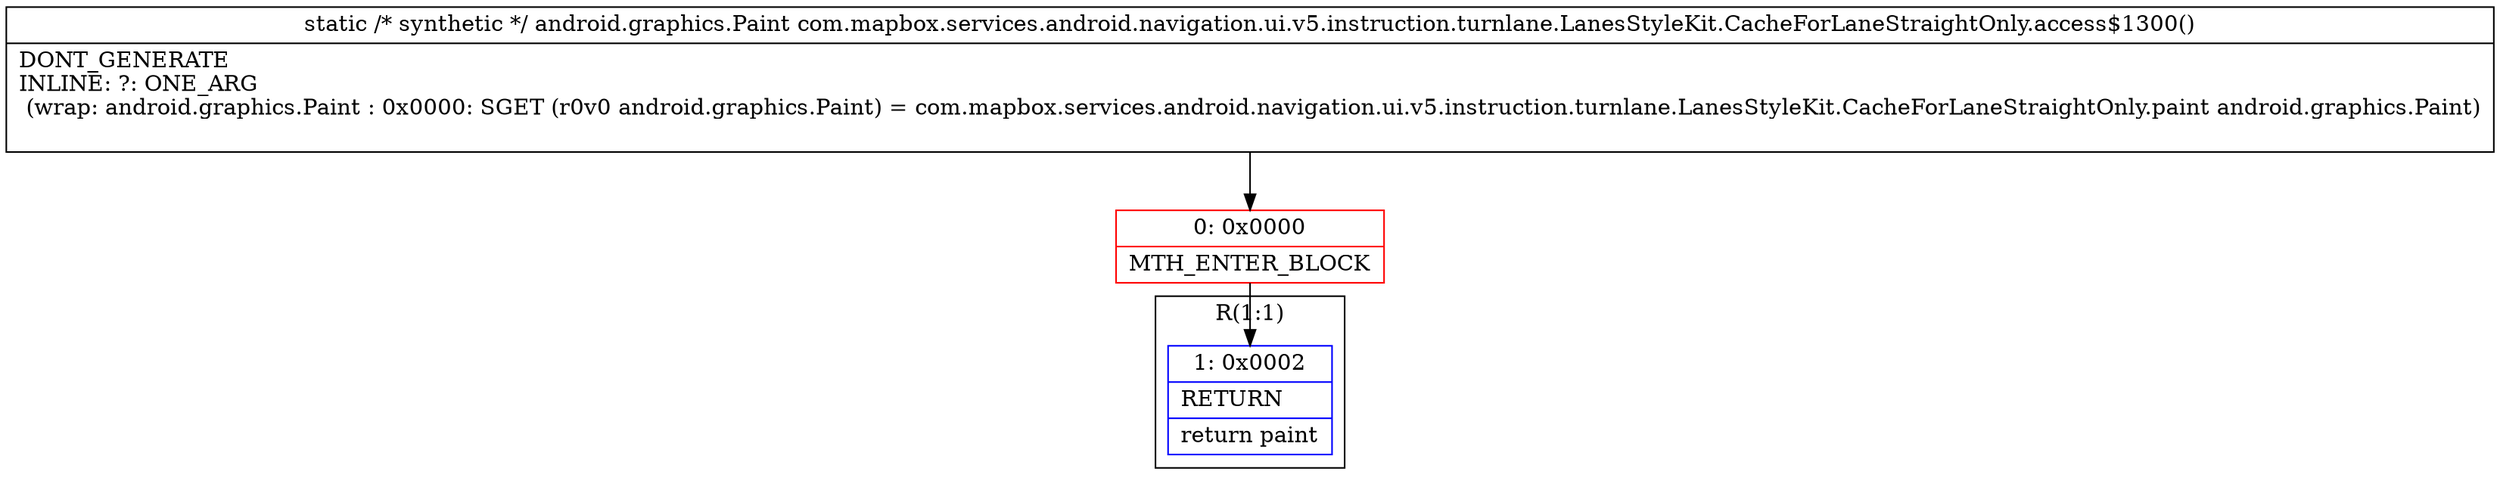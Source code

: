 digraph "CFG forcom.mapbox.services.android.navigation.ui.v5.instruction.turnlane.LanesStyleKit.CacheForLaneStraightOnly.access$1300()Landroid\/graphics\/Paint;" {
subgraph cluster_Region_6768018 {
label = "R(1:1)";
node [shape=record,color=blue];
Node_1 [shape=record,label="{1\:\ 0x0002|RETURN\l|return paint\l}"];
}
Node_0 [shape=record,color=red,label="{0\:\ 0x0000|MTH_ENTER_BLOCK\l}"];
MethodNode[shape=record,label="{static \/* synthetic *\/ android.graphics.Paint com.mapbox.services.android.navigation.ui.v5.instruction.turnlane.LanesStyleKit.CacheForLaneStraightOnly.access$1300()  | DONT_GENERATE\lINLINE: ?: ONE_ARG  \l  (wrap: android.graphics.Paint : 0x0000: SGET  (r0v0 android.graphics.Paint) =  com.mapbox.services.android.navigation.ui.v5.instruction.turnlane.LanesStyleKit.CacheForLaneStraightOnly.paint android.graphics.Paint)\l\l}"];
MethodNode -> Node_0;
Node_0 -> Node_1;
}

